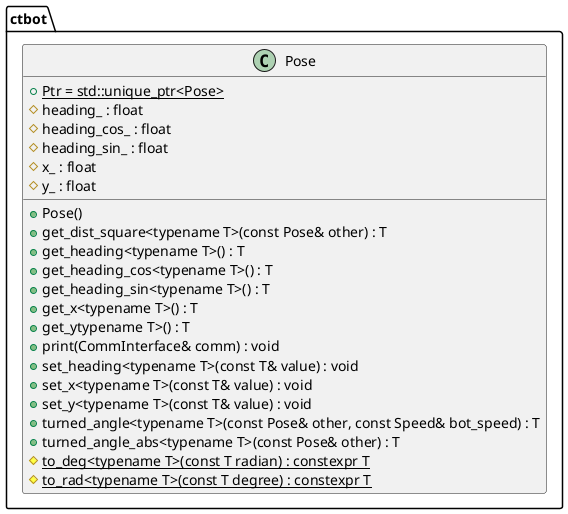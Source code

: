 @startuml pose

namespace ctbot {
    class Pose {
        +Pose()
        +{static} Ptr = std::unique_ptr<Pose>
        +get_dist_square<typename T>(const Pose& other) : T
        +get_heading<typename T>() : T
        +get_heading_cos<typename T>() : T
        +get_heading_sin<typename T>() : T
        +get_x<typename T>() : T
        +get_ytypename T>() : T
        +print(CommInterface& comm) : void
        +set_heading<typename T>(const T& value) : void
        +set_x<typename T>(const T& value) : void
        +set_y<typename T>(const T& value) : void
        +turned_angle<typename T>(const Pose& other, const Speed& bot_speed) : T
        +turned_angle_abs<typename T>(const Pose& other) : T
        #{static} to_deg<typename T>(const T radian) : constexpr T
        #{static} to_rad<typename T>(const T degree) : constexpr T
        #heading_ : float
        #heading_cos_ : float
        #heading_sin_ : float
        #x_ : float
        #y_ : float
    }
}

@enduml
